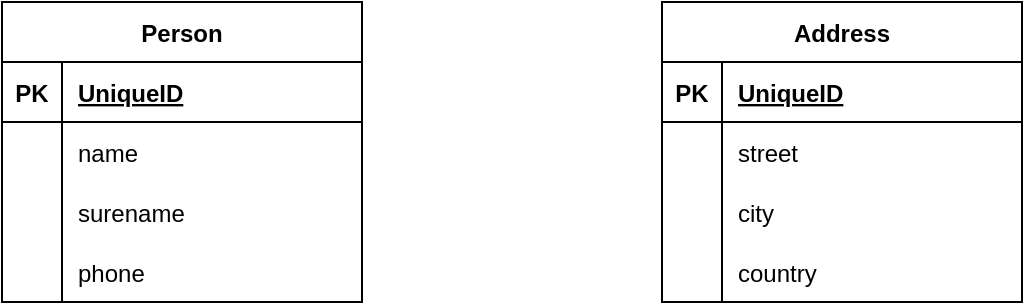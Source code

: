 <mxfile version="17.0.0" type="github">
  <diagram id="XleUn_aJ2QHgJPdEySTZ" name="Page-1">
    <mxGraphModel dx="942" dy="614" grid="1" gridSize="10" guides="1" tooltips="1" connect="1" arrows="1" fold="1" page="1" pageScale="1" pageWidth="827" pageHeight="1169" math="0" shadow="0">
      <root>
        <mxCell id="0" />
        <mxCell id="1" parent="0" />
        <mxCell id="KHHjTdDqQCsPcmAyDWd0-1" value="Person" style="shape=table;startSize=30;container=1;collapsible=1;childLayout=tableLayout;fixedRows=1;rowLines=0;fontStyle=1;align=center;resizeLast=1;" vertex="1" parent="1">
          <mxGeometry x="150" y="150" width="180" height="150" as="geometry" />
        </mxCell>
        <mxCell id="KHHjTdDqQCsPcmAyDWd0-2" value="" style="shape=tableRow;horizontal=0;startSize=0;swimlaneHead=0;swimlaneBody=0;fillColor=none;collapsible=0;dropTarget=0;points=[[0,0.5],[1,0.5]];portConstraint=eastwest;top=0;left=0;right=0;bottom=1;" vertex="1" parent="KHHjTdDqQCsPcmAyDWd0-1">
          <mxGeometry y="30" width="180" height="30" as="geometry" />
        </mxCell>
        <mxCell id="KHHjTdDqQCsPcmAyDWd0-3" value="PK" style="shape=partialRectangle;connectable=0;fillColor=none;top=0;left=0;bottom=0;right=0;fontStyle=1;overflow=hidden;" vertex="1" parent="KHHjTdDqQCsPcmAyDWd0-2">
          <mxGeometry width="30" height="30" as="geometry">
            <mxRectangle width="30" height="30" as="alternateBounds" />
          </mxGeometry>
        </mxCell>
        <mxCell id="KHHjTdDqQCsPcmAyDWd0-4" value="UniqueID" style="shape=partialRectangle;connectable=0;fillColor=none;top=0;left=0;bottom=0;right=0;align=left;spacingLeft=6;fontStyle=5;overflow=hidden;" vertex="1" parent="KHHjTdDqQCsPcmAyDWd0-2">
          <mxGeometry x="30" width="150" height="30" as="geometry">
            <mxRectangle width="150" height="30" as="alternateBounds" />
          </mxGeometry>
        </mxCell>
        <mxCell id="KHHjTdDqQCsPcmAyDWd0-5" value="" style="shape=tableRow;horizontal=0;startSize=0;swimlaneHead=0;swimlaneBody=0;fillColor=none;collapsible=0;dropTarget=0;points=[[0,0.5],[1,0.5]];portConstraint=eastwest;top=0;left=0;right=0;bottom=0;" vertex="1" parent="KHHjTdDqQCsPcmAyDWd0-1">
          <mxGeometry y="60" width="180" height="30" as="geometry" />
        </mxCell>
        <mxCell id="KHHjTdDqQCsPcmAyDWd0-6" value="" style="shape=partialRectangle;connectable=0;fillColor=none;top=0;left=0;bottom=0;right=0;editable=1;overflow=hidden;" vertex="1" parent="KHHjTdDqQCsPcmAyDWd0-5">
          <mxGeometry width="30" height="30" as="geometry">
            <mxRectangle width="30" height="30" as="alternateBounds" />
          </mxGeometry>
        </mxCell>
        <mxCell id="KHHjTdDqQCsPcmAyDWd0-7" value="name" style="shape=partialRectangle;connectable=0;fillColor=none;top=0;left=0;bottom=0;right=0;align=left;spacingLeft=6;overflow=hidden;" vertex="1" parent="KHHjTdDqQCsPcmAyDWd0-5">
          <mxGeometry x="30" width="150" height="30" as="geometry">
            <mxRectangle width="150" height="30" as="alternateBounds" />
          </mxGeometry>
        </mxCell>
        <mxCell id="KHHjTdDqQCsPcmAyDWd0-8" value="" style="shape=tableRow;horizontal=0;startSize=0;swimlaneHead=0;swimlaneBody=0;fillColor=none;collapsible=0;dropTarget=0;points=[[0,0.5],[1,0.5]];portConstraint=eastwest;top=0;left=0;right=0;bottom=0;" vertex="1" parent="KHHjTdDqQCsPcmAyDWd0-1">
          <mxGeometry y="90" width="180" height="30" as="geometry" />
        </mxCell>
        <mxCell id="KHHjTdDqQCsPcmAyDWd0-9" value="" style="shape=partialRectangle;connectable=0;fillColor=none;top=0;left=0;bottom=0;right=0;editable=1;overflow=hidden;" vertex="1" parent="KHHjTdDqQCsPcmAyDWd0-8">
          <mxGeometry width="30" height="30" as="geometry">
            <mxRectangle width="30" height="30" as="alternateBounds" />
          </mxGeometry>
        </mxCell>
        <mxCell id="KHHjTdDqQCsPcmAyDWd0-10" value="surename" style="shape=partialRectangle;connectable=0;fillColor=none;top=0;left=0;bottom=0;right=0;align=left;spacingLeft=6;overflow=hidden;" vertex="1" parent="KHHjTdDqQCsPcmAyDWd0-8">
          <mxGeometry x="30" width="150" height="30" as="geometry">
            <mxRectangle width="150" height="30" as="alternateBounds" />
          </mxGeometry>
        </mxCell>
        <mxCell id="KHHjTdDqQCsPcmAyDWd0-11" value="" style="shape=tableRow;horizontal=0;startSize=0;swimlaneHead=0;swimlaneBody=0;fillColor=none;collapsible=0;dropTarget=0;points=[[0,0.5],[1,0.5]];portConstraint=eastwest;top=0;left=0;right=0;bottom=0;" vertex="1" parent="KHHjTdDqQCsPcmAyDWd0-1">
          <mxGeometry y="120" width="180" height="30" as="geometry" />
        </mxCell>
        <mxCell id="KHHjTdDqQCsPcmAyDWd0-12" value="" style="shape=partialRectangle;connectable=0;fillColor=none;top=0;left=0;bottom=0;right=0;editable=1;overflow=hidden;" vertex="1" parent="KHHjTdDqQCsPcmAyDWd0-11">
          <mxGeometry width="30" height="30" as="geometry">
            <mxRectangle width="30" height="30" as="alternateBounds" />
          </mxGeometry>
        </mxCell>
        <mxCell id="KHHjTdDqQCsPcmAyDWd0-13" value="phone" style="shape=partialRectangle;connectable=0;fillColor=none;top=0;left=0;bottom=0;right=0;align=left;spacingLeft=6;overflow=hidden;" vertex="1" parent="KHHjTdDqQCsPcmAyDWd0-11">
          <mxGeometry x="30" width="150" height="30" as="geometry">
            <mxRectangle width="150" height="30" as="alternateBounds" />
          </mxGeometry>
        </mxCell>
        <mxCell id="KHHjTdDqQCsPcmAyDWd0-14" value="Address" style="shape=table;startSize=30;container=1;collapsible=1;childLayout=tableLayout;fixedRows=1;rowLines=0;fontStyle=1;align=center;resizeLast=1;" vertex="1" parent="1">
          <mxGeometry x="480" y="150" width="180" height="150" as="geometry" />
        </mxCell>
        <mxCell id="KHHjTdDqQCsPcmAyDWd0-15" value="" style="shape=tableRow;horizontal=0;startSize=0;swimlaneHead=0;swimlaneBody=0;fillColor=none;collapsible=0;dropTarget=0;points=[[0,0.5],[1,0.5]];portConstraint=eastwest;top=0;left=0;right=0;bottom=1;" vertex="1" parent="KHHjTdDqQCsPcmAyDWd0-14">
          <mxGeometry y="30" width="180" height="30" as="geometry" />
        </mxCell>
        <mxCell id="KHHjTdDqQCsPcmAyDWd0-16" value="PK" style="shape=partialRectangle;connectable=0;fillColor=none;top=0;left=0;bottom=0;right=0;fontStyle=1;overflow=hidden;" vertex="1" parent="KHHjTdDqQCsPcmAyDWd0-15">
          <mxGeometry width="30" height="30" as="geometry">
            <mxRectangle width="30" height="30" as="alternateBounds" />
          </mxGeometry>
        </mxCell>
        <mxCell id="KHHjTdDqQCsPcmAyDWd0-17" value="UniqueID" style="shape=partialRectangle;connectable=0;fillColor=none;top=0;left=0;bottom=0;right=0;align=left;spacingLeft=6;fontStyle=5;overflow=hidden;" vertex="1" parent="KHHjTdDqQCsPcmAyDWd0-15">
          <mxGeometry x="30" width="150" height="30" as="geometry">
            <mxRectangle width="150" height="30" as="alternateBounds" />
          </mxGeometry>
        </mxCell>
        <mxCell id="KHHjTdDqQCsPcmAyDWd0-18" value="" style="shape=tableRow;horizontal=0;startSize=0;swimlaneHead=0;swimlaneBody=0;fillColor=none;collapsible=0;dropTarget=0;points=[[0,0.5],[1,0.5]];portConstraint=eastwest;top=0;left=0;right=0;bottom=0;" vertex="1" parent="KHHjTdDqQCsPcmAyDWd0-14">
          <mxGeometry y="60" width="180" height="30" as="geometry" />
        </mxCell>
        <mxCell id="KHHjTdDqQCsPcmAyDWd0-19" value="" style="shape=partialRectangle;connectable=0;fillColor=none;top=0;left=0;bottom=0;right=0;editable=1;overflow=hidden;" vertex="1" parent="KHHjTdDqQCsPcmAyDWd0-18">
          <mxGeometry width="30" height="30" as="geometry">
            <mxRectangle width="30" height="30" as="alternateBounds" />
          </mxGeometry>
        </mxCell>
        <mxCell id="KHHjTdDqQCsPcmAyDWd0-20" value="street" style="shape=partialRectangle;connectable=0;fillColor=none;top=0;left=0;bottom=0;right=0;align=left;spacingLeft=6;overflow=hidden;" vertex="1" parent="KHHjTdDqQCsPcmAyDWd0-18">
          <mxGeometry x="30" width="150" height="30" as="geometry">
            <mxRectangle width="150" height="30" as="alternateBounds" />
          </mxGeometry>
        </mxCell>
        <mxCell id="KHHjTdDqQCsPcmAyDWd0-21" value="" style="shape=tableRow;horizontal=0;startSize=0;swimlaneHead=0;swimlaneBody=0;fillColor=none;collapsible=0;dropTarget=0;points=[[0,0.5],[1,0.5]];portConstraint=eastwest;top=0;left=0;right=0;bottom=0;" vertex="1" parent="KHHjTdDqQCsPcmAyDWd0-14">
          <mxGeometry y="90" width="180" height="30" as="geometry" />
        </mxCell>
        <mxCell id="KHHjTdDqQCsPcmAyDWd0-22" value="" style="shape=partialRectangle;connectable=0;fillColor=none;top=0;left=0;bottom=0;right=0;editable=1;overflow=hidden;" vertex="1" parent="KHHjTdDqQCsPcmAyDWd0-21">
          <mxGeometry width="30" height="30" as="geometry">
            <mxRectangle width="30" height="30" as="alternateBounds" />
          </mxGeometry>
        </mxCell>
        <mxCell id="KHHjTdDqQCsPcmAyDWd0-23" value="city" style="shape=partialRectangle;connectable=0;fillColor=none;top=0;left=0;bottom=0;right=0;align=left;spacingLeft=6;overflow=hidden;" vertex="1" parent="KHHjTdDqQCsPcmAyDWd0-21">
          <mxGeometry x="30" width="150" height="30" as="geometry">
            <mxRectangle width="150" height="30" as="alternateBounds" />
          </mxGeometry>
        </mxCell>
        <mxCell id="KHHjTdDqQCsPcmAyDWd0-24" value="" style="shape=tableRow;horizontal=0;startSize=0;swimlaneHead=0;swimlaneBody=0;fillColor=none;collapsible=0;dropTarget=0;points=[[0,0.5],[1,0.5]];portConstraint=eastwest;top=0;left=0;right=0;bottom=0;" vertex="1" parent="KHHjTdDqQCsPcmAyDWd0-14">
          <mxGeometry y="120" width="180" height="30" as="geometry" />
        </mxCell>
        <mxCell id="KHHjTdDqQCsPcmAyDWd0-25" value="&#xa;&#xa;&lt;span style=&quot;font-size: 10pt ; font-family: , &amp;quot;arial&amp;quot; ; font-weight: normal ; font-style: normal ; text-decoration: underline ; color: #386bf3 ; text-align: center&quot;&gt;&lt;a class=&quot;in-cell-link&quot; href=&quot;https://picsum.photos/200&quot; target=&quot;_blank&quot;&gt;https://picsum.photos/200&lt;/a&gt;&lt;/span&gt;&#xa;&#xa;" style="shape=partialRectangle;connectable=0;fillColor=none;top=0;left=0;bottom=0;right=0;editable=1;overflow=hidden;" vertex="1" parent="KHHjTdDqQCsPcmAyDWd0-24">
          <mxGeometry width="30" height="30" as="geometry">
            <mxRectangle width="30" height="30" as="alternateBounds" />
          </mxGeometry>
        </mxCell>
        <mxCell id="KHHjTdDqQCsPcmAyDWd0-26" value="country" style="shape=partialRectangle;connectable=0;fillColor=none;top=0;left=0;bottom=0;right=0;align=left;spacingLeft=6;overflow=hidden;" vertex="1" parent="KHHjTdDqQCsPcmAyDWd0-24">
          <mxGeometry x="30" width="150" height="30" as="geometry">
            <mxRectangle width="150" height="30" as="alternateBounds" />
          </mxGeometry>
        </mxCell>
      </root>
    </mxGraphModel>
  </diagram>
</mxfile>
